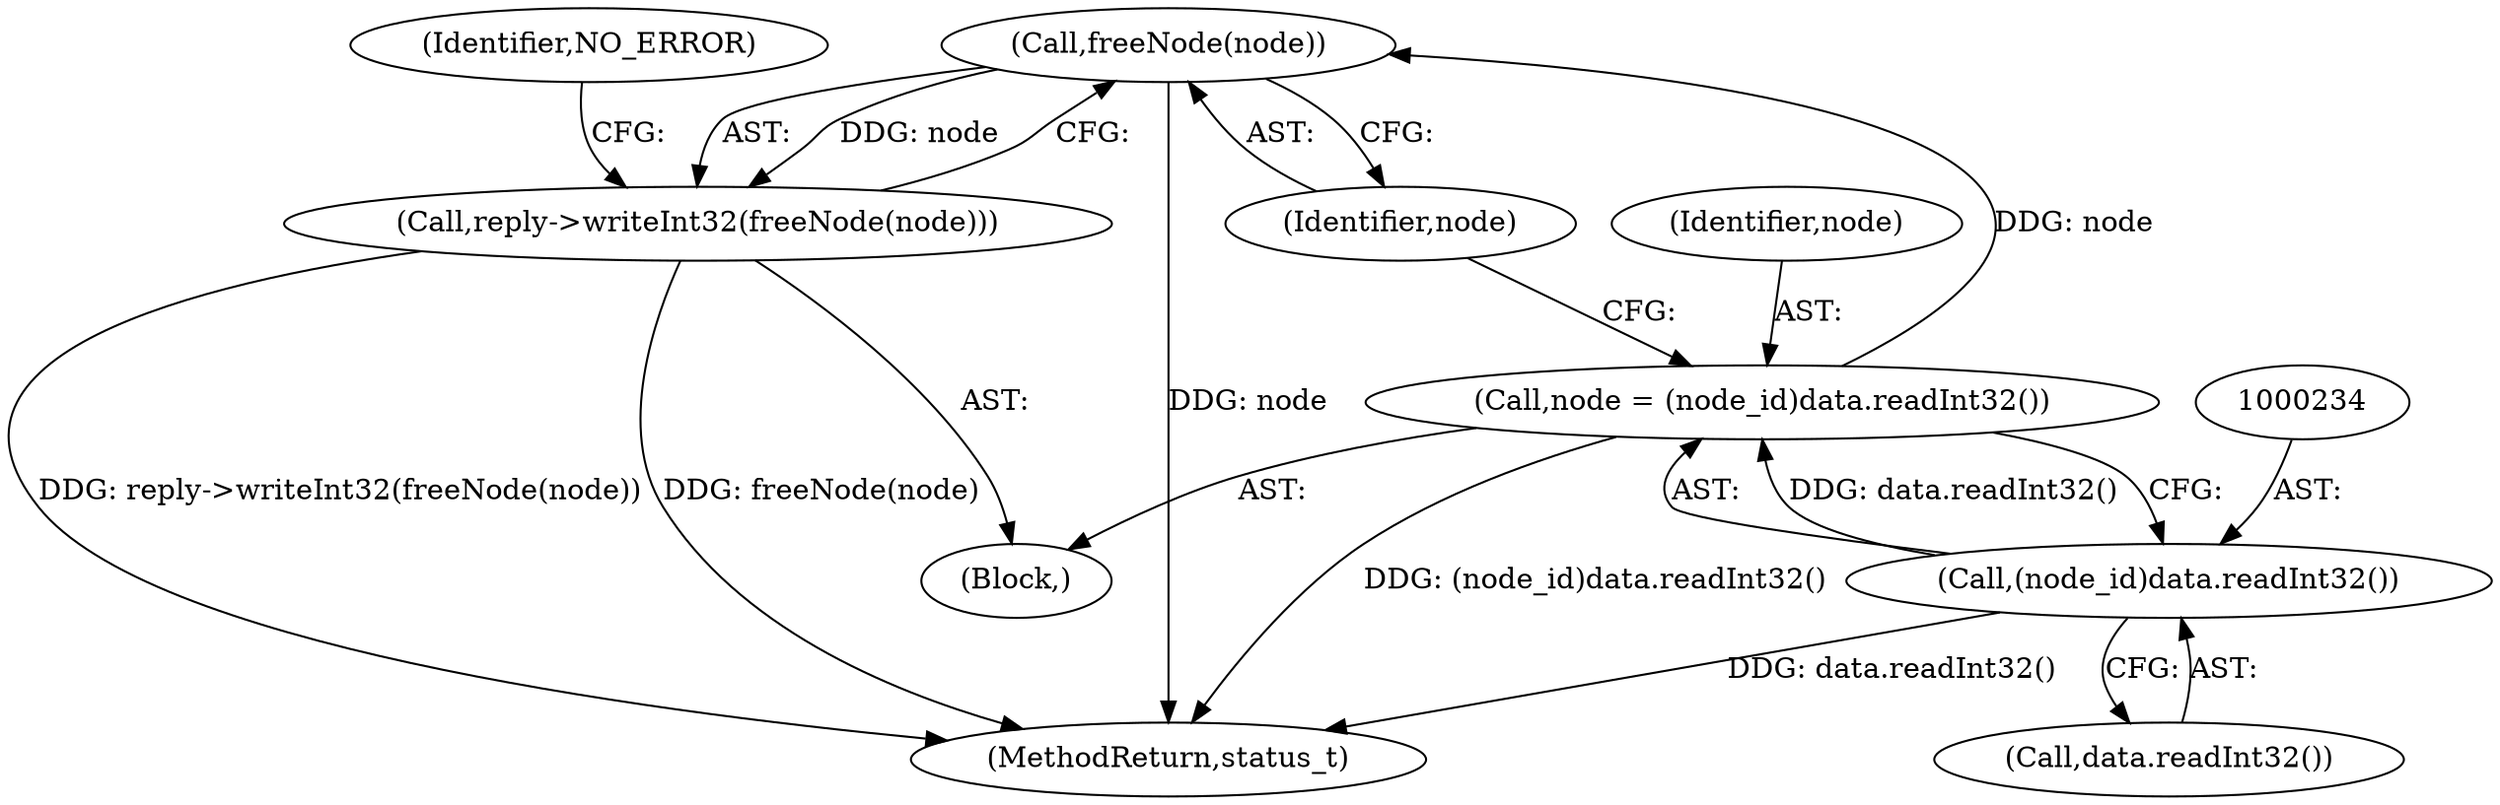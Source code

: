 digraph "0_Android_25be9ac20db51044e1b09ca67906355e4f328d48_0@API" {
"1000237" [label="(Call,freeNode(node))"];
"1000231" [label="(Call,node = (node_id)data.readInt32())"];
"1000233" [label="(Call,(node_id)data.readInt32())"];
"1000236" [label="(Call,reply->writeInt32(freeNode(node)))"];
"1000237" [label="(Call,freeNode(node))"];
"1000238" [label="(Identifier,node)"];
"1000232" [label="(Identifier,node)"];
"1000225" [label="(Block,)"];
"1000240" [label="(Identifier,NO_ERROR)"];
"1000235" [label="(Call,data.readInt32())"];
"1000236" [label="(Call,reply->writeInt32(freeNode(node)))"];
"1001056" [label="(MethodReturn,status_t)"];
"1000233" [label="(Call,(node_id)data.readInt32())"];
"1000231" [label="(Call,node = (node_id)data.readInt32())"];
"1000237" -> "1000236"  [label="AST: "];
"1000237" -> "1000238"  [label="CFG: "];
"1000238" -> "1000237"  [label="AST: "];
"1000236" -> "1000237"  [label="CFG: "];
"1000237" -> "1001056"  [label="DDG: node"];
"1000237" -> "1000236"  [label="DDG: node"];
"1000231" -> "1000237"  [label="DDG: node"];
"1000231" -> "1000225"  [label="AST: "];
"1000231" -> "1000233"  [label="CFG: "];
"1000232" -> "1000231"  [label="AST: "];
"1000233" -> "1000231"  [label="AST: "];
"1000238" -> "1000231"  [label="CFG: "];
"1000231" -> "1001056"  [label="DDG: (node_id)data.readInt32()"];
"1000233" -> "1000231"  [label="DDG: data.readInt32()"];
"1000233" -> "1000235"  [label="CFG: "];
"1000234" -> "1000233"  [label="AST: "];
"1000235" -> "1000233"  [label="AST: "];
"1000233" -> "1001056"  [label="DDG: data.readInt32()"];
"1000236" -> "1000225"  [label="AST: "];
"1000240" -> "1000236"  [label="CFG: "];
"1000236" -> "1001056"  [label="DDG: freeNode(node)"];
"1000236" -> "1001056"  [label="DDG: reply->writeInt32(freeNode(node))"];
}
